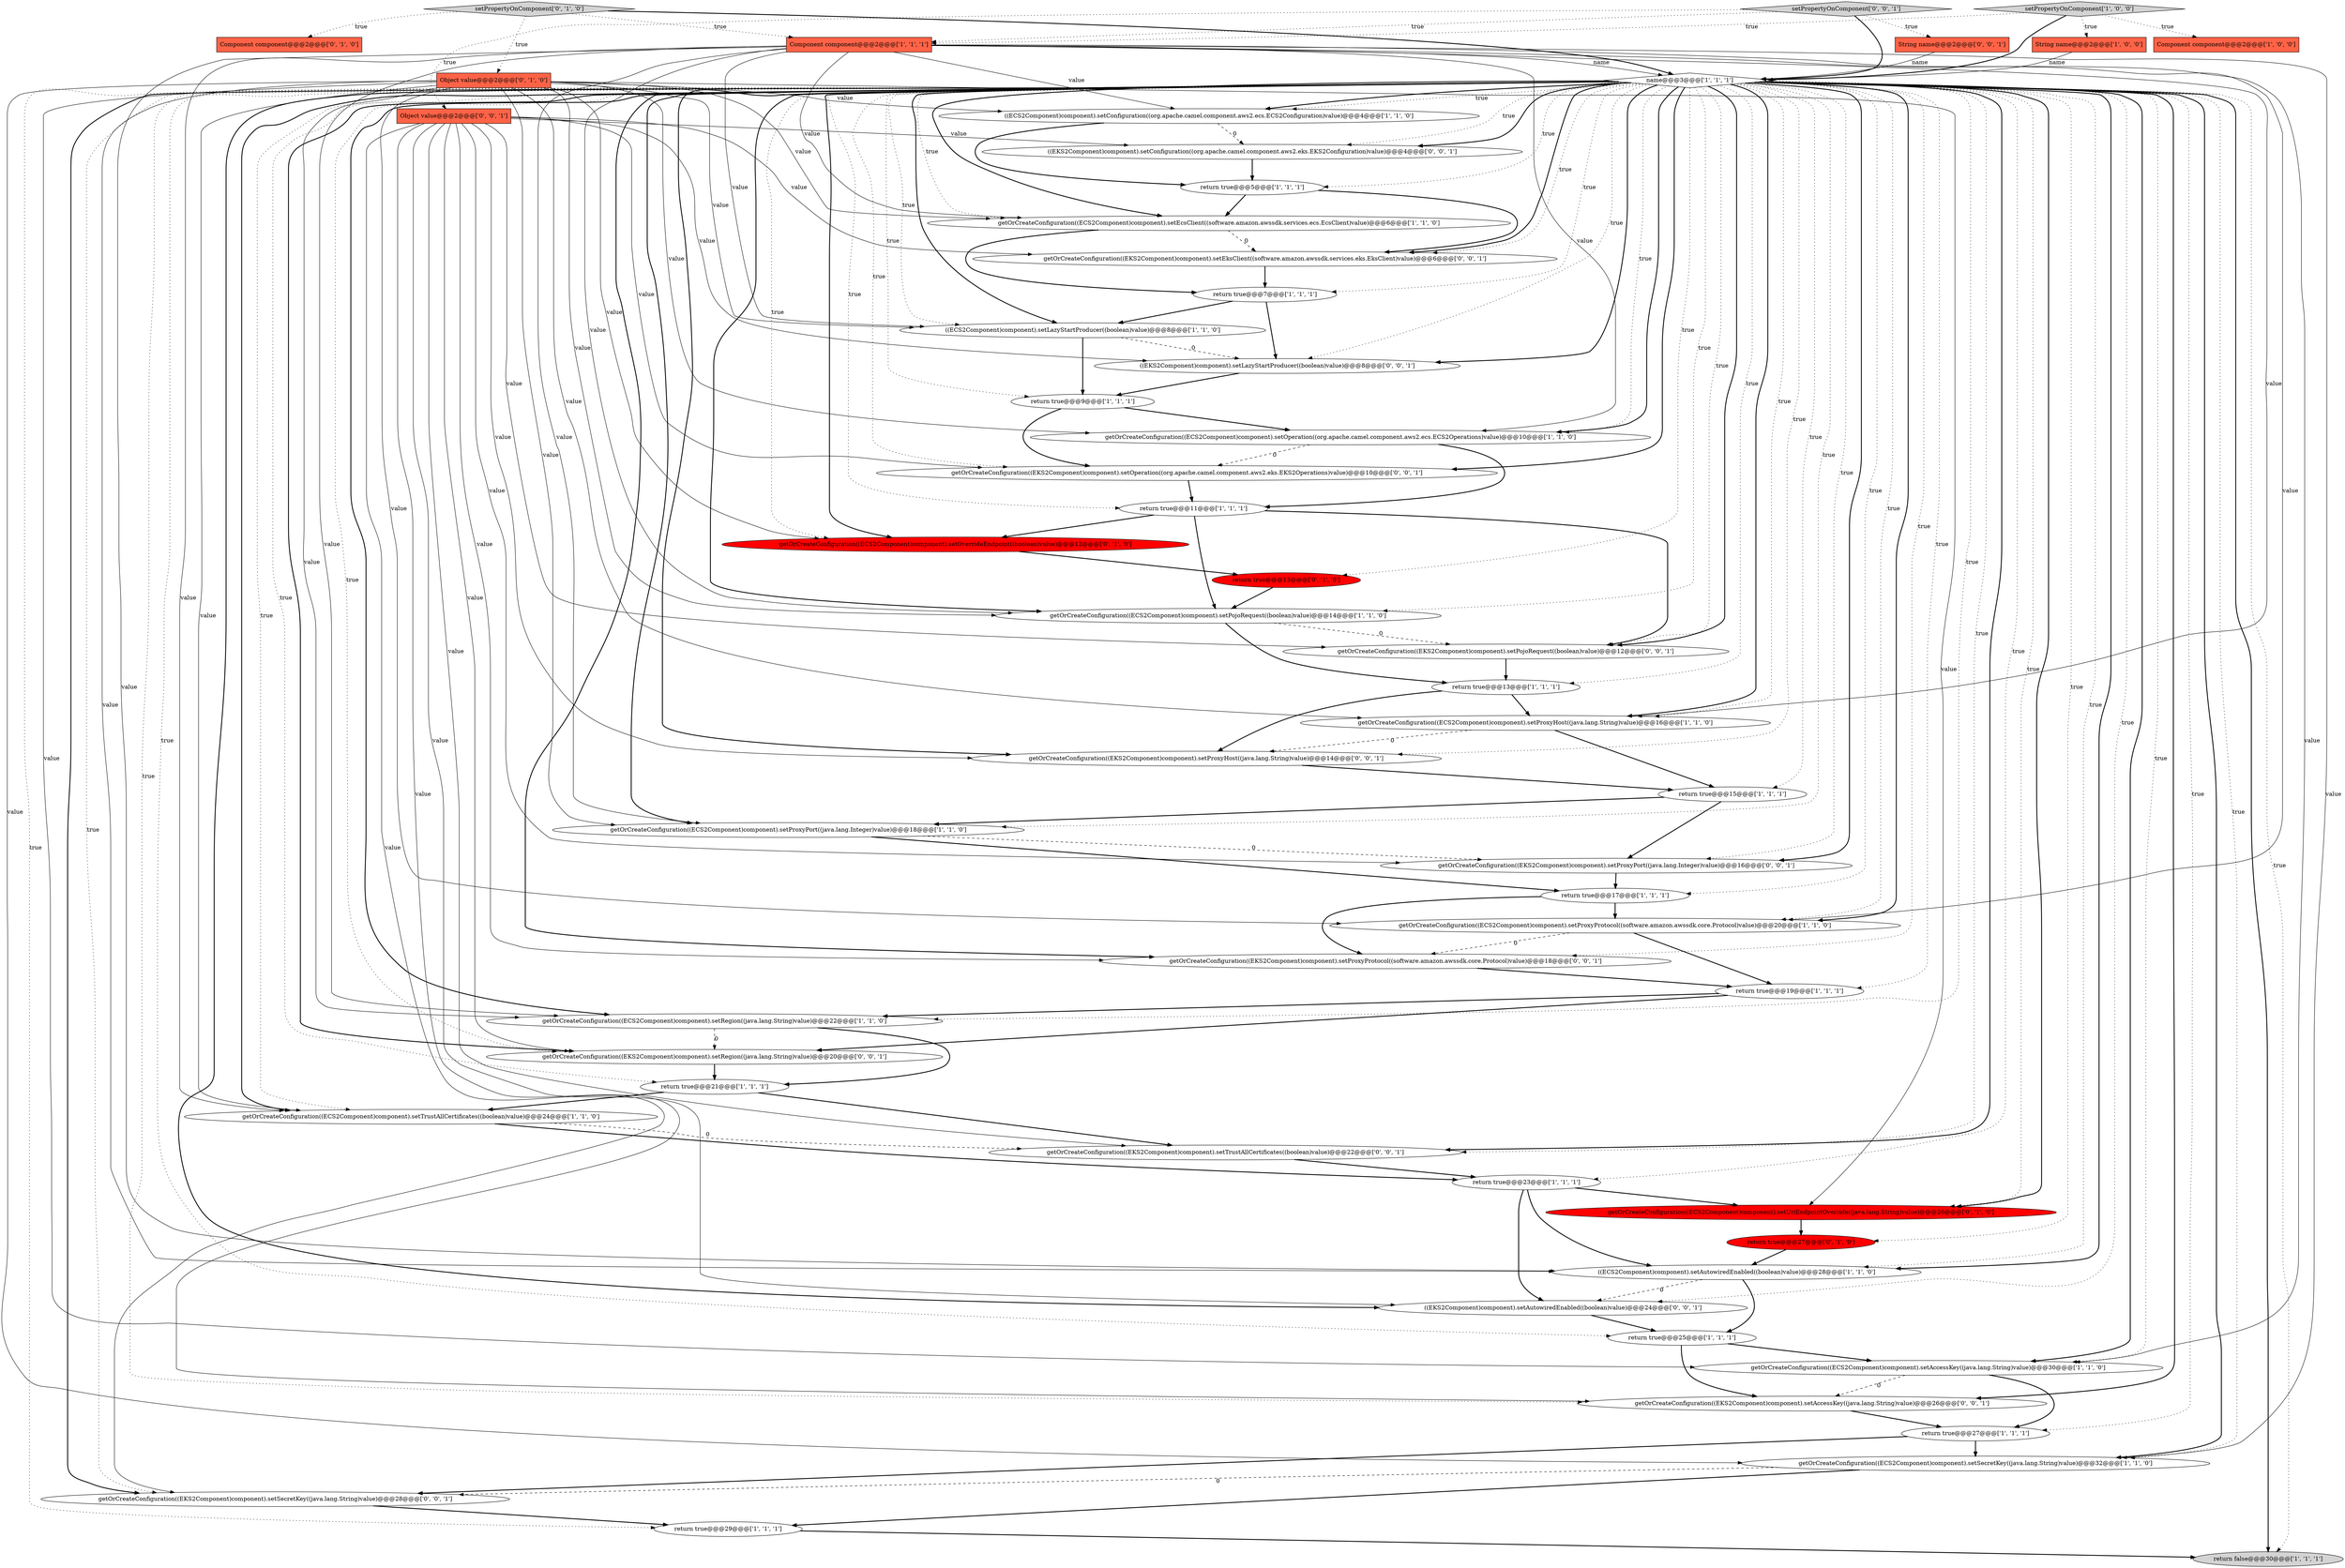digraph {
32 [style = filled, label = "setPropertyOnComponent['0', '1', '0']", fillcolor = lightgray, shape = diamond image = "AAA0AAABBB2BBB"];
8 [style = filled, label = "((ECS2Component)component).setLazyStartProducer((boolean)value)@@@8@@@['1', '1', '0']", fillcolor = white, shape = ellipse image = "AAA0AAABBB1BBB"];
11 [style = filled, label = "return true@@@21@@@['1', '1', '1']", fillcolor = white, shape = ellipse image = "AAA0AAABBB1BBB"];
6 [style = filled, label = "getOrCreateConfiguration((ECS2Component)component).setEcsClient((software.amazon.awssdk.services.ecs.EcsClient)value)@@@6@@@['1', '1', '0']", fillcolor = white, shape = ellipse image = "AAA0AAABBB1BBB"];
48 [style = filled, label = "((EKS2Component)component).setConfiguration((org.apache.camel.component.aws2.eks.EKS2Configuration)value)@@@4@@@['0', '0', '1']", fillcolor = white, shape = ellipse image = "AAA0AAABBB3BBB"];
16 [style = filled, label = "getOrCreateConfiguration((ECS2Component)component).setSecretKey((java.lang.String)value)@@@32@@@['1', '1', '0']", fillcolor = white, shape = ellipse image = "AAA0AAABBB1BBB"];
5 [style = filled, label = "getOrCreateConfiguration((ECS2Component)component).setProxyPort((java.lang.Integer)value)@@@18@@@['1', '1', '0']", fillcolor = white, shape = ellipse image = "AAA0AAABBB1BBB"];
22 [style = filled, label = "return true@@@29@@@['1', '1', '1']", fillcolor = white, shape = ellipse image = "AAA0AAABBB1BBB"];
40 [style = filled, label = "getOrCreateConfiguration((EKS2Component)component).setRegion((java.lang.String)value)@@@20@@@['0', '0', '1']", fillcolor = white, shape = ellipse image = "AAA0AAABBB3BBB"];
50 [style = filled, label = "setPropertyOnComponent['0', '0', '1']", fillcolor = lightgray, shape = diamond image = "AAA0AAABBB3BBB"];
29 [style = filled, label = "getOrCreateConfiguration((ECS2Component)component).setOperation((org.apache.camel.component.aws2.ecs.ECS2Operations)value)@@@10@@@['1', '1', '0']", fillcolor = white, shape = ellipse image = "AAA0AAABBB1BBB"];
44 [style = filled, label = "getOrCreateConfiguration((EKS2Component)component).setSecretKey((java.lang.String)value)@@@28@@@['0', '0', '1']", fillcolor = white, shape = ellipse image = "AAA0AAABBB3BBB"];
47 [style = filled, label = "getOrCreateConfiguration((EKS2Component)component).setProxyPort((java.lang.Integer)value)@@@16@@@['0', '0', '1']", fillcolor = white, shape = ellipse image = "AAA0AAABBB3BBB"];
41 [style = filled, label = "getOrCreateConfiguration((EKS2Component)component).setEksClient((software.amazon.awssdk.services.eks.EksClient)value)@@@6@@@['0', '0', '1']", fillcolor = white, shape = ellipse image = "AAA0AAABBB3BBB"];
28 [style = filled, label = "getOrCreateConfiguration((ECS2Component)component).setProxyProtocol((software.amazon.awssdk.core.Protocol)value)@@@20@@@['1', '1', '0']", fillcolor = white, shape = ellipse image = "AAA0AAABBB1BBB"];
24 [style = filled, label = "getOrCreateConfiguration((ECS2Component)component).setPojoRequest((boolean)value)@@@14@@@['1', '1', '0']", fillcolor = white, shape = ellipse image = "AAA0AAABBB1BBB"];
26 [style = filled, label = "return true@@@19@@@['1', '1', '1']", fillcolor = white, shape = ellipse image = "AAA0AAABBB1BBB"];
39 [style = filled, label = "getOrCreateConfiguration((EKS2Component)component).setPojoRequest((boolean)value)@@@12@@@['0', '0', '1']", fillcolor = white, shape = ellipse image = "AAA0AAABBB3BBB"];
53 [style = filled, label = "getOrCreateConfiguration((EKS2Component)component).setProxyHost((java.lang.String)value)@@@14@@@['0', '0', '1']", fillcolor = white, shape = ellipse image = "AAA0AAABBB3BBB"];
7 [style = filled, label = "return true@@@27@@@['1', '1', '1']", fillcolor = white, shape = ellipse image = "AAA0AAABBB1BBB"];
2 [style = filled, label = "getOrCreateConfiguration((ECS2Component)component).setTrustAllCertificates((boolean)value)@@@24@@@['1', '1', '0']", fillcolor = white, shape = ellipse image = "AAA0AAABBB1BBB"];
21 [style = filled, label = "name@@@3@@@['1', '1', '1']", fillcolor = white, shape = diamond image = "AAA0AAABBB1BBB"];
25 [style = filled, label = "return false@@@30@@@['1', '1', '1']", fillcolor = lightgray, shape = ellipse image = "AAA0AAABBB1BBB"];
14 [style = filled, label = "return true@@@17@@@['1', '1', '1']", fillcolor = white, shape = ellipse image = "AAA0AAABBB1BBB"];
35 [style = filled, label = "Object value@@@2@@@['0', '1', '0']", fillcolor = tomato, shape = box image = "AAA0AAABBB2BBB"];
54 [style = filled, label = "getOrCreateConfiguration((EKS2Component)component).setAccessKey((java.lang.String)value)@@@26@@@['0', '0', '1']", fillcolor = white, shape = ellipse image = "AAA0AAABBB3BBB"];
10 [style = filled, label = "String name@@@2@@@['1', '0', '0']", fillcolor = tomato, shape = box image = "AAA0AAABBB1BBB"];
30 [style = filled, label = "return true@@@11@@@['1', '1', '1']", fillcolor = white, shape = ellipse image = "AAA0AAABBB1BBB"];
36 [style = filled, label = "return true@@@27@@@['0', '1', '0']", fillcolor = red, shape = ellipse image = "AAA1AAABBB2BBB"];
18 [style = filled, label = "return true@@@15@@@['1', '1', '1']", fillcolor = white, shape = ellipse image = "AAA0AAABBB1BBB"];
51 [style = filled, label = "((EKS2Component)component).setAutowiredEnabled((boolean)value)@@@24@@@['0', '0', '1']", fillcolor = white, shape = ellipse image = "AAA0AAABBB3BBB"];
23 [style = filled, label = "getOrCreateConfiguration((ECS2Component)component).setAccessKey((java.lang.String)value)@@@30@@@['1', '1', '0']", fillcolor = white, shape = ellipse image = "AAA0AAABBB1BBB"];
46 [style = filled, label = "Object value@@@2@@@['0', '0', '1']", fillcolor = tomato, shape = box image = "AAA0AAABBB3BBB"];
31 [style = filled, label = "((ECS2Component)component).setAutowiredEnabled((boolean)value)@@@28@@@['1', '1', '0']", fillcolor = white, shape = ellipse image = "AAA0AAABBB1BBB"];
4 [style = filled, label = "Component component@@@2@@@['1', '0', '0']", fillcolor = tomato, shape = box image = "AAA0AAABBB1BBB"];
38 [style = filled, label = "getOrCreateConfiguration((ECS2Component)component).setOverrideEndpoint((boolean)value)@@@12@@@['0', '1', '0']", fillcolor = red, shape = ellipse image = "AAA1AAABBB2BBB"];
0 [style = filled, label = "getOrCreateConfiguration((ECS2Component)component).setRegion((java.lang.String)value)@@@22@@@['1', '1', '0']", fillcolor = white, shape = ellipse image = "AAA0AAABBB1BBB"];
52 [style = filled, label = "getOrCreateConfiguration((EKS2Component)component).setTrustAllCertificates((boolean)value)@@@22@@@['0', '0', '1']", fillcolor = white, shape = ellipse image = "AAA0AAABBB3BBB"];
19 [style = filled, label = "return true@@@23@@@['1', '1', '1']", fillcolor = white, shape = ellipse image = "AAA0AAABBB1BBB"];
17 [style = filled, label = "return true@@@7@@@['1', '1', '1']", fillcolor = white, shape = ellipse image = "AAA0AAABBB1BBB"];
45 [style = filled, label = "String name@@@2@@@['0', '0', '1']", fillcolor = tomato, shape = box image = "AAA0AAABBB3BBB"];
20 [style = filled, label = "return true@@@25@@@['1', '1', '1']", fillcolor = white, shape = ellipse image = "AAA0AAABBB1BBB"];
1 [style = filled, label = "getOrCreateConfiguration((ECS2Component)component).setProxyHost((java.lang.String)value)@@@16@@@['1', '1', '0']", fillcolor = white, shape = ellipse image = "AAA0AAABBB1BBB"];
34 [style = filled, label = "return true@@@13@@@['0', '1', '0']", fillcolor = red, shape = ellipse image = "AAA1AAABBB2BBB"];
12 [style = filled, label = "Component component@@@2@@@['1', '1', '1']", fillcolor = tomato, shape = box image = "AAA0AAABBB1BBB"];
42 [style = filled, label = "getOrCreateConfiguration((EKS2Component)component).setProxyProtocol((software.amazon.awssdk.core.Protocol)value)@@@18@@@['0', '0', '1']", fillcolor = white, shape = ellipse image = "AAA0AAABBB3BBB"];
27 [style = filled, label = "return true@@@5@@@['1', '1', '1']", fillcolor = white, shape = ellipse image = "AAA0AAABBB1BBB"];
33 [style = filled, label = "Component component@@@2@@@['0', '1', '0']", fillcolor = tomato, shape = box image = "AAA0AAABBB2BBB"];
9 [style = filled, label = "return true@@@13@@@['1', '1', '1']", fillcolor = white, shape = ellipse image = "AAA0AAABBB1BBB"];
13 [style = filled, label = "setPropertyOnComponent['1', '0', '0']", fillcolor = lightgray, shape = diamond image = "AAA0AAABBB1BBB"];
43 [style = filled, label = "((EKS2Component)component).setLazyStartProducer((boolean)value)@@@8@@@['0', '0', '1']", fillcolor = white, shape = ellipse image = "AAA0AAABBB3BBB"];
3 [style = filled, label = "((ECS2Component)component).setConfiguration((org.apache.camel.component.aws2.ecs.ECS2Configuration)value)@@@4@@@['1', '1', '0']", fillcolor = white, shape = ellipse image = "AAA0AAABBB1BBB"];
15 [style = filled, label = "return true@@@9@@@['1', '1', '1']", fillcolor = white, shape = ellipse image = "AAA0AAABBB1BBB"];
49 [style = filled, label = "getOrCreateConfiguration((EKS2Component)component).setOperation((org.apache.camel.component.aws2.eks.EKS2Operations)value)@@@10@@@['0', '0', '1']", fillcolor = white, shape = ellipse image = "AAA0AAABBB3BBB"];
37 [style = filled, label = "getOrCreateConfiguration((ECS2Component)component).setUriEndpointOverride((java.lang.String)value)@@@26@@@['0', '1', '0']", fillcolor = red, shape = ellipse image = "AAA1AAABBB2BBB"];
9->53 [style = bold, label=""];
21->42 [style = bold, label=""];
21->51 [style = bold, label=""];
21->11 [style = dotted, label="true"];
21->15 [style = dotted, label="true"];
29->30 [style = bold, label=""];
21->18 [style = dotted, label="true"];
12->6 [style = solid, label="value"];
39->9 [style = bold, label=""];
21->8 [style = dotted, label="true"];
21->43 [style = bold, label=""];
21->8 [style = bold, label=""];
21->54 [style = bold, label=""];
21->48 [style = bold, label=""];
21->52 [style = dotted, label="true"];
21->27 [style = dotted, label="true"];
14->28 [style = bold, label=""];
26->40 [style = bold, label=""];
21->24 [style = bold, label=""];
21->52 [style = bold, label=""];
13->10 [style = dotted, label="true"];
24->39 [style = dashed, label="0"];
48->27 [style = bold, label=""];
21->38 [style = dotted, label="true"];
21->28 [style = bold, label=""];
21->2 [style = bold, label=""];
3->27 [style = bold, label=""];
21->38 [style = bold, label=""];
35->16 [style = solid, label="value"];
40->11 [style = bold, label=""];
21->31 [style = bold, label=""];
34->24 [style = bold, label=""];
46->41 [style = solid, label="value"];
21->24 [style = dotted, label="true"];
21->26 [style = dotted, label="true"];
46->53 [style = solid, label="value"];
21->23 [style = dotted, label="true"];
21->7 [style = dotted, label="true"];
21->1 [style = bold, label=""];
7->16 [style = bold, label=""];
6->41 [style = dashed, label="0"];
21->39 [style = dotted, label="true"];
21->16 [style = bold, label=""];
21->37 [style = dotted, label="true"];
50->12 [style = dotted, label="true"];
31->20 [style = bold, label=""];
1->53 [style = dashed, label="0"];
13->4 [style = dotted, label="true"];
21->3 [style = bold, label=""];
21->5 [style = dotted, label="true"];
35->2 [style = solid, label="value"];
45->21 [style = solid, label="name"];
50->45 [style = dotted, label="true"];
21->42 [style = dotted, label="true"];
12->1 [style = solid, label="value"];
22->25 [style = bold, label=""];
21->44 [style = bold, label=""];
21->20 [style = dotted, label="true"];
32->35 [style = dotted, label="true"];
37->36 [style = bold, label=""];
21->0 [style = bold, label=""];
31->51 [style = dashed, label="0"];
21->0 [style = dotted, label="true"];
21->29 [style = dotted, label="true"];
36->31 [style = bold, label=""];
21->41 [style = bold, label=""];
21->22 [style = dotted, label="true"];
28->42 [style = dashed, label="0"];
12->28 [style = solid, label="value"];
21->17 [style = dotted, label="true"];
21->25 [style = bold, label=""];
12->23 [style = solid, label="value"];
52->19 [style = bold, label=""];
32->12 [style = dotted, label="true"];
21->28 [style = dotted, label="true"];
8->43 [style = dashed, label="0"];
19->37 [style = bold, label=""];
35->5 [style = solid, label="value"];
12->29 [style = solid, label="value"];
21->48 [style = dotted, label="true"];
12->0 [style = solid, label="value"];
26->0 [style = bold, label=""];
21->37 [style = bold, label=""];
21->29 [style = bold, label=""];
21->9 [style = dotted, label="true"];
21->54 [style = dotted, label="true"];
20->23 [style = bold, label=""];
35->6 [style = solid, label="value"];
21->31 [style = dotted, label="true"];
21->30 [style = dotted, label="true"];
21->40 [style = dotted, label="true"];
46->40 [style = solid, label="value"];
23->7 [style = bold, label=""];
44->22 [style = bold, label=""];
21->16 [style = dotted, label="true"];
9->1 [style = bold, label=""];
15->29 [style = bold, label=""];
7->44 [style = bold, label=""];
35->37 [style = solid, label="value"];
21->6 [style = dotted, label="true"];
21->23 [style = bold, label=""];
3->48 [style = dashed, label="0"];
6->17 [style = bold, label=""];
17->8 [style = bold, label=""];
21->47 [style = bold, label=""];
30->24 [style = bold, label=""];
54->7 [style = bold, label=""];
12->24 [style = solid, label="value"];
8->15 [style = bold, label=""];
46->52 [style = solid, label="value"];
18->47 [style = bold, label=""];
35->8 [style = solid, label="value"];
46->54 [style = solid, label="value"];
35->38 [style = solid, label="value"];
12->5 [style = solid, label="value"];
14->42 [style = bold, label=""];
16->44 [style = dashed, label="0"];
0->11 [style = bold, label=""];
21->2 [style = dotted, label="true"];
28->26 [style = bold, label=""];
21->51 [style = dotted, label="true"];
21->49 [style = dotted, label="true"];
46->47 [style = solid, label="value"];
51->20 [style = bold, label=""];
32->33 [style = dotted, label="true"];
35->28 [style = solid, label="value"];
21->25 [style = dotted, label="true"];
17->43 [style = bold, label=""];
21->5 [style = bold, label=""];
12->8 [style = solid, label="value"];
21->41 [style = dotted, label="true"];
50->46 [style = dotted, label="true"];
21->39 [style = bold, label=""];
49->30 [style = bold, label=""];
21->53 [style = dotted, label="true"];
46->39 [style = solid, label="value"];
35->0 [style = solid, label="value"];
38->34 [style = bold, label=""];
21->3 [style = dotted, label="true"];
46->49 [style = solid, label="value"];
20->54 [style = bold, label=""];
21->49 [style = bold, label=""];
19->51 [style = bold, label=""];
46->43 [style = solid, label="value"];
24->9 [style = bold, label=""];
21->43 [style = dotted, label="true"];
21->47 [style = dotted, label="true"];
15->49 [style = bold, label=""];
30->38 [style = bold, label=""];
42->26 [style = bold, label=""];
2->19 [style = bold, label=""];
32->21 [style = bold, label=""];
35->24 [style = solid, label="value"];
21->1 [style = dotted, label="true"];
13->12 [style = dotted, label="true"];
21->6 [style = bold, label=""];
19->31 [style = bold, label=""];
53->18 [style = bold, label=""];
12->16 [style = solid, label="value"];
35->3 [style = solid, label="value"];
5->47 [style = dashed, label="0"];
12->21 [style = solid, label="name"];
46->48 [style = solid, label="value"];
12->31 [style = solid, label="value"];
35->29 [style = solid, label="value"];
21->34 [style = dotted, label="true"];
1->18 [style = bold, label=""];
11->52 [style = bold, label=""];
5->14 [style = bold, label=""];
2->52 [style = dashed, label="0"];
16->22 [style = bold, label=""];
27->6 [style = bold, label=""];
11->2 [style = bold, label=""];
21->36 [style = dotted, label="true"];
35->23 [style = solid, label="value"];
10->21 [style = solid, label="name"];
23->54 [style = dashed, label="0"];
12->3 [style = solid, label="value"];
35->1 [style = solid, label="value"];
41->17 [style = bold, label=""];
46->44 [style = solid, label="value"];
21->44 [style = dotted, label="true"];
43->15 [style = bold, label=""];
18->5 [style = bold, label=""];
21->19 [style = dotted, label="true"];
46->42 [style = solid, label="value"];
27->41 [style = bold, label=""];
21->14 [style = dotted, label="true"];
21->40 [style = bold, label=""];
30->39 [style = bold, label=""];
29->49 [style = dashed, label="0"];
50->21 [style = bold, label=""];
35->31 [style = solid, label="value"];
13->21 [style = bold, label=""];
0->40 [style = dashed, label="0"];
12->2 [style = solid, label="value"];
46->51 [style = solid, label="value"];
47->14 [style = bold, label=""];
21->53 [style = bold, label=""];
}
